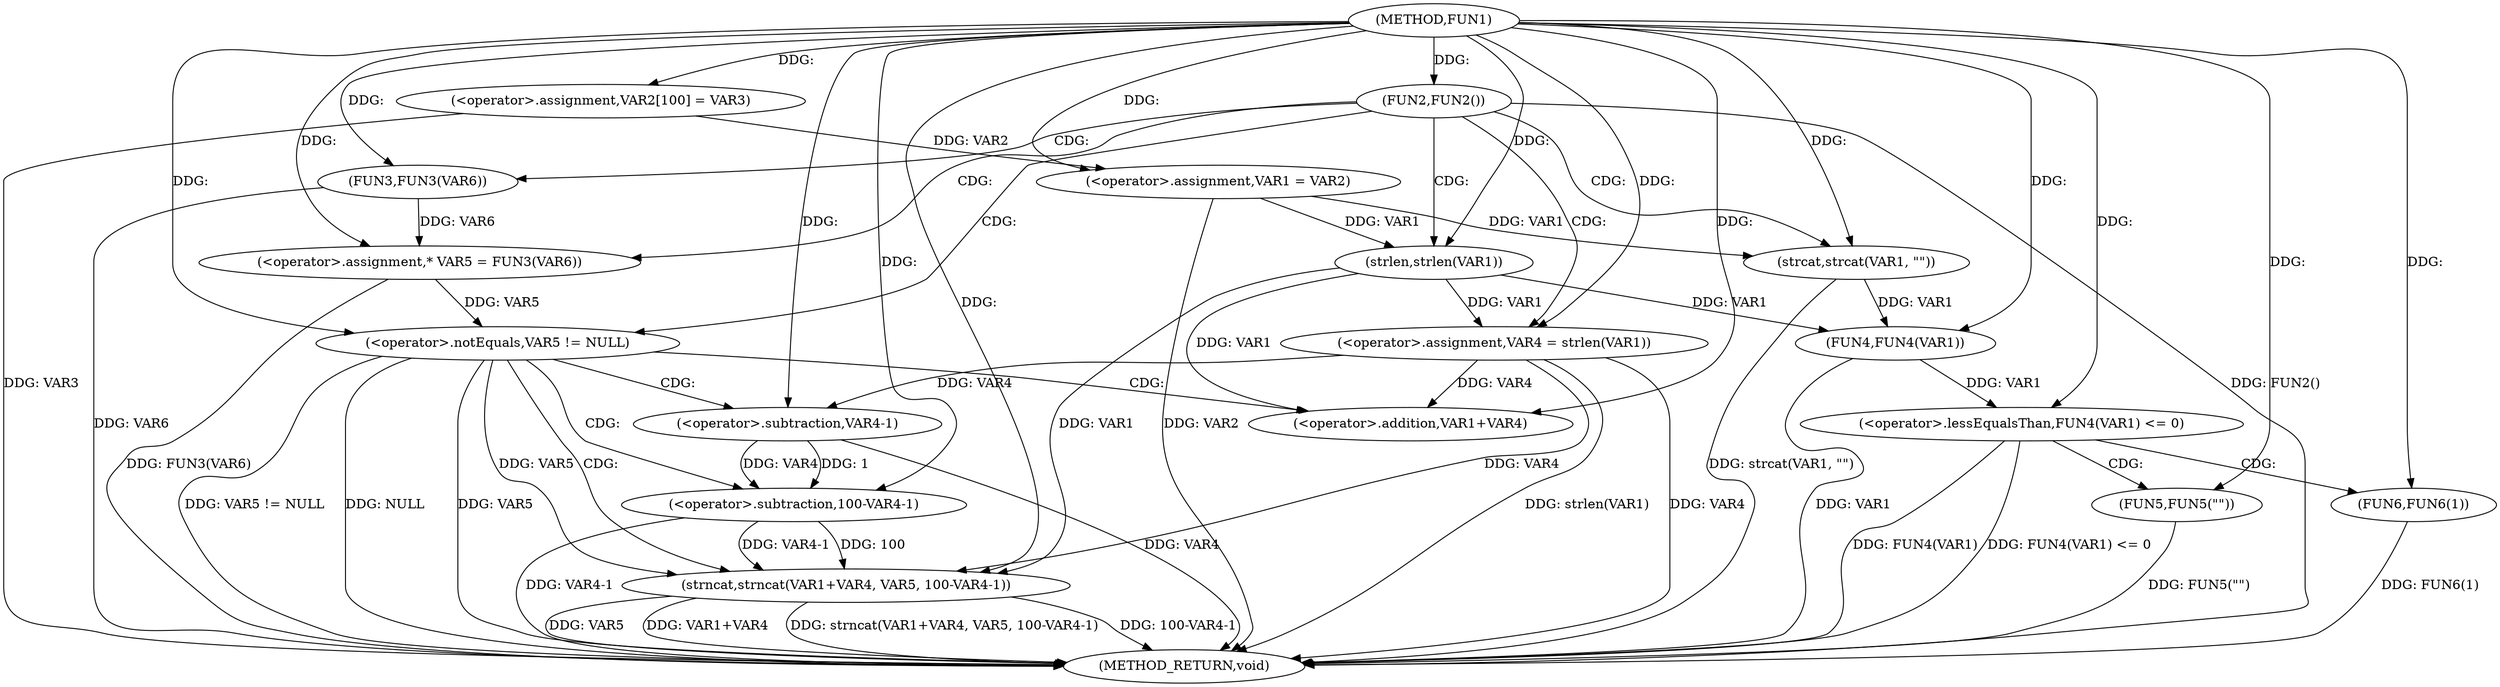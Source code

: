 digraph FUN1 {  
"1000100" [label = "(METHOD,FUN1)" ]
"1000154" [label = "(METHOD_RETURN,void)" ]
"1000104" [label = "(<operator>.assignment,VAR2[100] = VAR3)" ]
"1000107" [label = "(<operator>.assignment,VAR1 = VAR2)" ]
"1000111" [label = "(FUN2,FUN2())" ]
"1000115" [label = "(<operator>.assignment,VAR4 = strlen(VAR1))" ]
"1000117" [label = "(strlen,strlen(VAR1))" ]
"1000120" [label = "(<operator>.assignment,* VAR5 = FUN3(VAR6))" ]
"1000122" [label = "(FUN3,FUN3(VAR6))" ]
"1000125" [label = "(<operator>.notEquals,VAR5 != NULL)" ]
"1000129" [label = "(strncat,strncat(VAR1+VAR4, VAR5, 100-VAR4-1))" ]
"1000130" [label = "(<operator>.addition,VAR1+VAR4)" ]
"1000134" [label = "(<operator>.subtraction,100-VAR4-1)" ]
"1000136" [label = "(<operator>.subtraction,VAR4-1)" ]
"1000141" [label = "(strcat,strcat(VAR1, \"\"))" ]
"1000145" [label = "(<operator>.lessEqualsThan,FUN4(VAR1) <= 0)" ]
"1000146" [label = "(FUN4,FUN4(VAR1))" ]
"1000150" [label = "(FUN5,FUN5(\"\"))" ]
"1000152" [label = "(FUN6,FUN6(1))" ]
  "1000115" -> "1000154"  [ label = "DDG: strlen(VAR1)"] 
  "1000125" -> "1000154"  [ label = "DDG: VAR5 != NULL"] 
  "1000152" -> "1000154"  [ label = "DDG: FUN6(1)"] 
  "1000125" -> "1000154"  [ label = "DDG: NULL"] 
  "1000129" -> "1000154"  [ label = "DDG: VAR5"] 
  "1000150" -> "1000154"  [ label = "DDG: FUN5(\"\")"] 
  "1000145" -> "1000154"  [ label = "DDG: FUN4(VAR1)"] 
  "1000129" -> "1000154"  [ label = "DDG: VAR1+VAR4"] 
  "1000125" -> "1000154"  [ label = "DDG: VAR5"] 
  "1000122" -> "1000154"  [ label = "DDG: VAR6"] 
  "1000141" -> "1000154"  [ label = "DDG: strcat(VAR1, \"\")"] 
  "1000129" -> "1000154"  [ label = "DDG: strncat(VAR1+VAR4, VAR5, 100-VAR4-1)"] 
  "1000129" -> "1000154"  [ label = "DDG: 100-VAR4-1"] 
  "1000134" -> "1000154"  [ label = "DDG: VAR4-1"] 
  "1000120" -> "1000154"  [ label = "DDG: FUN3(VAR6)"] 
  "1000145" -> "1000154"  [ label = "DDG: FUN4(VAR1) <= 0"] 
  "1000146" -> "1000154"  [ label = "DDG: VAR1"] 
  "1000111" -> "1000154"  [ label = "DDG: FUN2()"] 
  "1000115" -> "1000154"  [ label = "DDG: VAR4"] 
  "1000136" -> "1000154"  [ label = "DDG: VAR4"] 
  "1000104" -> "1000154"  [ label = "DDG: VAR3"] 
  "1000107" -> "1000154"  [ label = "DDG: VAR2"] 
  "1000100" -> "1000104"  [ label = "DDG: "] 
  "1000104" -> "1000107"  [ label = "DDG: VAR2"] 
  "1000100" -> "1000107"  [ label = "DDG: "] 
  "1000100" -> "1000111"  [ label = "DDG: "] 
  "1000117" -> "1000115"  [ label = "DDG: VAR1"] 
  "1000100" -> "1000115"  [ label = "DDG: "] 
  "1000107" -> "1000117"  [ label = "DDG: VAR1"] 
  "1000100" -> "1000117"  [ label = "DDG: "] 
  "1000122" -> "1000120"  [ label = "DDG: VAR6"] 
  "1000100" -> "1000120"  [ label = "DDG: "] 
  "1000100" -> "1000122"  [ label = "DDG: "] 
  "1000120" -> "1000125"  [ label = "DDG: VAR5"] 
  "1000100" -> "1000125"  [ label = "DDG: "] 
  "1000117" -> "1000129"  [ label = "DDG: VAR1"] 
  "1000100" -> "1000129"  [ label = "DDG: "] 
  "1000115" -> "1000129"  [ label = "DDG: VAR4"] 
  "1000117" -> "1000130"  [ label = "DDG: VAR1"] 
  "1000100" -> "1000130"  [ label = "DDG: "] 
  "1000115" -> "1000130"  [ label = "DDG: VAR4"] 
  "1000125" -> "1000129"  [ label = "DDG: VAR5"] 
  "1000134" -> "1000129"  [ label = "DDG: 100"] 
  "1000134" -> "1000129"  [ label = "DDG: VAR4-1"] 
  "1000100" -> "1000134"  [ label = "DDG: "] 
  "1000136" -> "1000134"  [ label = "DDG: VAR4"] 
  "1000136" -> "1000134"  [ label = "DDG: 1"] 
  "1000100" -> "1000136"  [ label = "DDG: "] 
  "1000115" -> "1000136"  [ label = "DDG: VAR4"] 
  "1000107" -> "1000141"  [ label = "DDG: VAR1"] 
  "1000100" -> "1000141"  [ label = "DDG: "] 
  "1000146" -> "1000145"  [ label = "DDG: VAR1"] 
  "1000141" -> "1000146"  [ label = "DDG: VAR1"] 
  "1000117" -> "1000146"  [ label = "DDG: VAR1"] 
  "1000100" -> "1000146"  [ label = "DDG: "] 
  "1000100" -> "1000145"  [ label = "DDG: "] 
  "1000100" -> "1000150"  [ label = "DDG: "] 
  "1000100" -> "1000152"  [ label = "DDG: "] 
  "1000111" -> "1000125"  [ label = "CDG: "] 
  "1000111" -> "1000120"  [ label = "CDG: "] 
  "1000111" -> "1000117"  [ label = "CDG: "] 
  "1000111" -> "1000141"  [ label = "CDG: "] 
  "1000111" -> "1000115"  [ label = "CDG: "] 
  "1000111" -> "1000122"  [ label = "CDG: "] 
  "1000125" -> "1000129"  [ label = "CDG: "] 
  "1000125" -> "1000130"  [ label = "CDG: "] 
  "1000125" -> "1000136"  [ label = "CDG: "] 
  "1000125" -> "1000134"  [ label = "CDG: "] 
  "1000145" -> "1000152"  [ label = "CDG: "] 
  "1000145" -> "1000150"  [ label = "CDG: "] 
}
